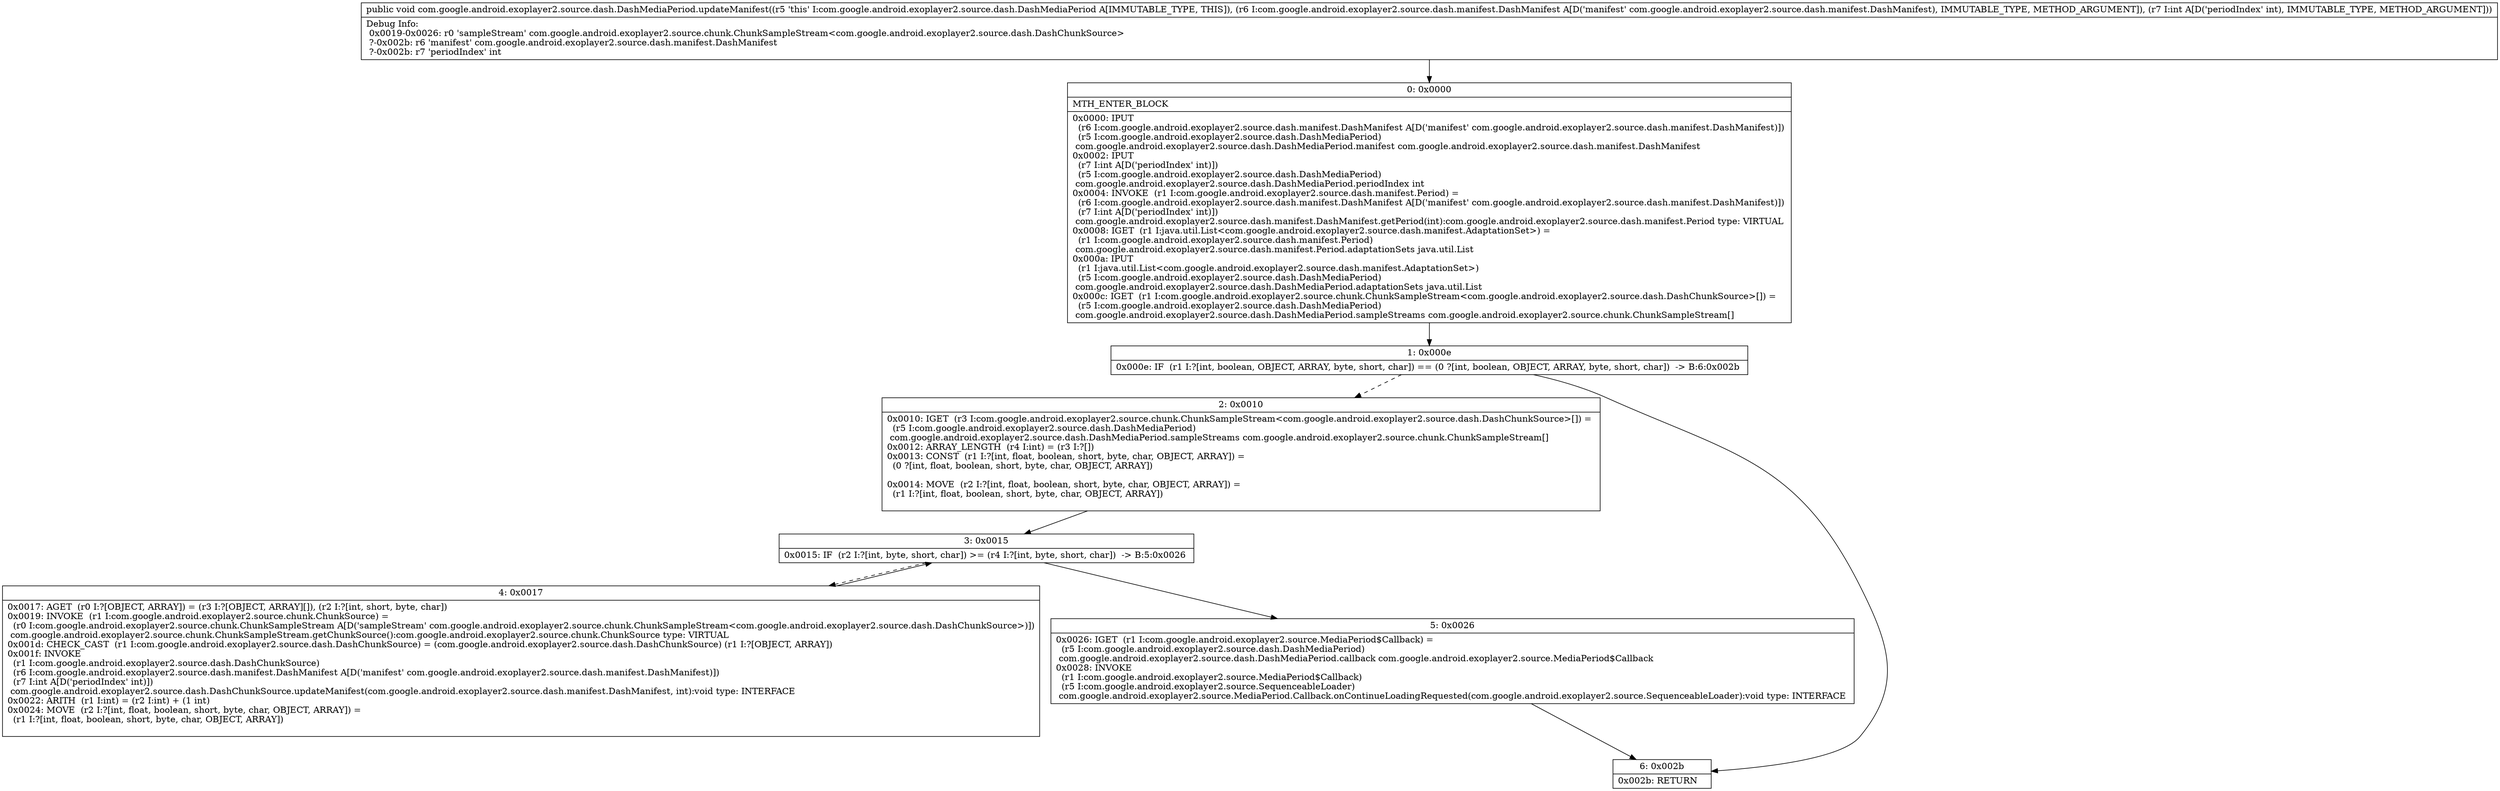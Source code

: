 digraph "CFG forcom.google.android.exoplayer2.source.dash.DashMediaPeriod.updateManifest(Lcom\/google\/android\/exoplayer2\/source\/dash\/manifest\/DashManifest;I)V" {
Node_0 [shape=record,label="{0\:\ 0x0000|MTH_ENTER_BLOCK\l|0x0000: IPUT  \l  (r6 I:com.google.android.exoplayer2.source.dash.manifest.DashManifest A[D('manifest' com.google.android.exoplayer2.source.dash.manifest.DashManifest)])\l  (r5 I:com.google.android.exoplayer2.source.dash.DashMediaPeriod)\l com.google.android.exoplayer2.source.dash.DashMediaPeriod.manifest com.google.android.exoplayer2.source.dash.manifest.DashManifest \l0x0002: IPUT  \l  (r7 I:int A[D('periodIndex' int)])\l  (r5 I:com.google.android.exoplayer2.source.dash.DashMediaPeriod)\l com.google.android.exoplayer2.source.dash.DashMediaPeriod.periodIndex int \l0x0004: INVOKE  (r1 I:com.google.android.exoplayer2.source.dash.manifest.Period) = \l  (r6 I:com.google.android.exoplayer2.source.dash.manifest.DashManifest A[D('manifest' com.google.android.exoplayer2.source.dash.manifest.DashManifest)])\l  (r7 I:int A[D('periodIndex' int)])\l com.google.android.exoplayer2.source.dash.manifest.DashManifest.getPeriod(int):com.google.android.exoplayer2.source.dash.manifest.Period type: VIRTUAL \l0x0008: IGET  (r1 I:java.util.List\<com.google.android.exoplayer2.source.dash.manifest.AdaptationSet\>) = \l  (r1 I:com.google.android.exoplayer2.source.dash.manifest.Period)\l com.google.android.exoplayer2.source.dash.manifest.Period.adaptationSets java.util.List \l0x000a: IPUT  \l  (r1 I:java.util.List\<com.google.android.exoplayer2.source.dash.manifest.AdaptationSet\>)\l  (r5 I:com.google.android.exoplayer2.source.dash.DashMediaPeriod)\l com.google.android.exoplayer2.source.dash.DashMediaPeriod.adaptationSets java.util.List \l0x000c: IGET  (r1 I:com.google.android.exoplayer2.source.chunk.ChunkSampleStream\<com.google.android.exoplayer2.source.dash.DashChunkSource\>[]) = \l  (r5 I:com.google.android.exoplayer2.source.dash.DashMediaPeriod)\l com.google.android.exoplayer2.source.dash.DashMediaPeriod.sampleStreams com.google.android.exoplayer2.source.chunk.ChunkSampleStream[] \l}"];
Node_1 [shape=record,label="{1\:\ 0x000e|0x000e: IF  (r1 I:?[int, boolean, OBJECT, ARRAY, byte, short, char]) == (0 ?[int, boolean, OBJECT, ARRAY, byte, short, char])  \-\> B:6:0x002b \l}"];
Node_2 [shape=record,label="{2\:\ 0x0010|0x0010: IGET  (r3 I:com.google.android.exoplayer2.source.chunk.ChunkSampleStream\<com.google.android.exoplayer2.source.dash.DashChunkSource\>[]) = \l  (r5 I:com.google.android.exoplayer2.source.dash.DashMediaPeriod)\l com.google.android.exoplayer2.source.dash.DashMediaPeriod.sampleStreams com.google.android.exoplayer2.source.chunk.ChunkSampleStream[] \l0x0012: ARRAY_LENGTH  (r4 I:int) = (r3 I:?[]) \l0x0013: CONST  (r1 I:?[int, float, boolean, short, byte, char, OBJECT, ARRAY]) = \l  (0 ?[int, float, boolean, short, byte, char, OBJECT, ARRAY])\l \l0x0014: MOVE  (r2 I:?[int, float, boolean, short, byte, char, OBJECT, ARRAY]) = \l  (r1 I:?[int, float, boolean, short, byte, char, OBJECT, ARRAY])\l \l}"];
Node_3 [shape=record,label="{3\:\ 0x0015|0x0015: IF  (r2 I:?[int, byte, short, char]) \>= (r4 I:?[int, byte, short, char])  \-\> B:5:0x0026 \l}"];
Node_4 [shape=record,label="{4\:\ 0x0017|0x0017: AGET  (r0 I:?[OBJECT, ARRAY]) = (r3 I:?[OBJECT, ARRAY][]), (r2 I:?[int, short, byte, char]) \l0x0019: INVOKE  (r1 I:com.google.android.exoplayer2.source.chunk.ChunkSource) = \l  (r0 I:com.google.android.exoplayer2.source.chunk.ChunkSampleStream A[D('sampleStream' com.google.android.exoplayer2.source.chunk.ChunkSampleStream\<com.google.android.exoplayer2.source.dash.DashChunkSource\>)])\l com.google.android.exoplayer2.source.chunk.ChunkSampleStream.getChunkSource():com.google.android.exoplayer2.source.chunk.ChunkSource type: VIRTUAL \l0x001d: CHECK_CAST  (r1 I:com.google.android.exoplayer2.source.dash.DashChunkSource) = (com.google.android.exoplayer2.source.dash.DashChunkSource) (r1 I:?[OBJECT, ARRAY]) \l0x001f: INVOKE  \l  (r1 I:com.google.android.exoplayer2.source.dash.DashChunkSource)\l  (r6 I:com.google.android.exoplayer2.source.dash.manifest.DashManifest A[D('manifest' com.google.android.exoplayer2.source.dash.manifest.DashManifest)])\l  (r7 I:int A[D('periodIndex' int)])\l com.google.android.exoplayer2.source.dash.DashChunkSource.updateManifest(com.google.android.exoplayer2.source.dash.manifest.DashManifest, int):void type: INTERFACE \l0x0022: ARITH  (r1 I:int) = (r2 I:int) + (1 int) \l0x0024: MOVE  (r2 I:?[int, float, boolean, short, byte, char, OBJECT, ARRAY]) = \l  (r1 I:?[int, float, boolean, short, byte, char, OBJECT, ARRAY])\l \l}"];
Node_5 [shape=record,label="{5\:\ 0x0026|0x0026: IGET  (r1 I:com.google.android.exoplayer2.source.MediaPeriod$Callback) = \l  (r5 I:com.google.android.exoplayer2.source.dash.DashMediaPeriod)\l com.google.android.exoplayer2.source.dash.DashMediaPeriod.callback com.google.android.exoplayer2.source.MediaPeriod$Callback \l0x0028: INVOKE  \l  (r1 I:com.google.android.exoplayer2.source.MediaPeriod$Callback)\l  (r5 I:com.google.android.exoplayer2.source.SequenceableLoader)\l com.google.android.exoplayer2.source.MediaPeriod.Callback.onContinueLoadingRequested(com.google.android.exoplayer2.source.SequenceableLoader):void type: INTERFACE \l}"];
Node_6 [shape=record,label="{6\:\ 0x002b|0x002b: RETURN   \l}"];
MethodNode[shape=record,label="{public void com.google.android.exoplayer2.source.dash.DashMediaPeriod.updateManifest((r5 'this' I:com.google.android.exoplayer2.source.dash.DashMediaPeriod A[IMMUTABLE_TYPE, THIS]), (r6 I:com.google.android.exoplayer2.source.dash.manifest.DashManifest A[D('manifest' com.google.android.exoplayer2.source.dash.manifest.DashManifest), IMMUTABLE_TYPE, METHOD_ARGUMENT]), (r7 I:int A[D('periodIndex' int), IMMUTABLE_TYPE, METHOD_ARGUMENT]))  | Debug Info:\l  0x0019\-0x0026: r0 'sampleStream' com.google.android.exoplayer2.source.chunk.ChunkSampleStream\<com.google.android.exoplayer2.source.dash.DashChunkSource\>\l  ?\-0x002b: r6 'manifest' com.google.android.exoplayer2.source.dash.manifest.DashManifest\l  ?\-0x002b: r7 'periodIndex' int\l}"];
MethodNode -> Node_0;
Node_0 -> Node_1;
Node_1 -> Node_2[style=dashed];
Node_1 -> Node_6;
Node_2 -> Node_3;
Node_3 -> Node_4[style=dashed];
Node_3 -> Node_5;
Node_4 -> Node_3;
Node_5 -> Node_6;
}

